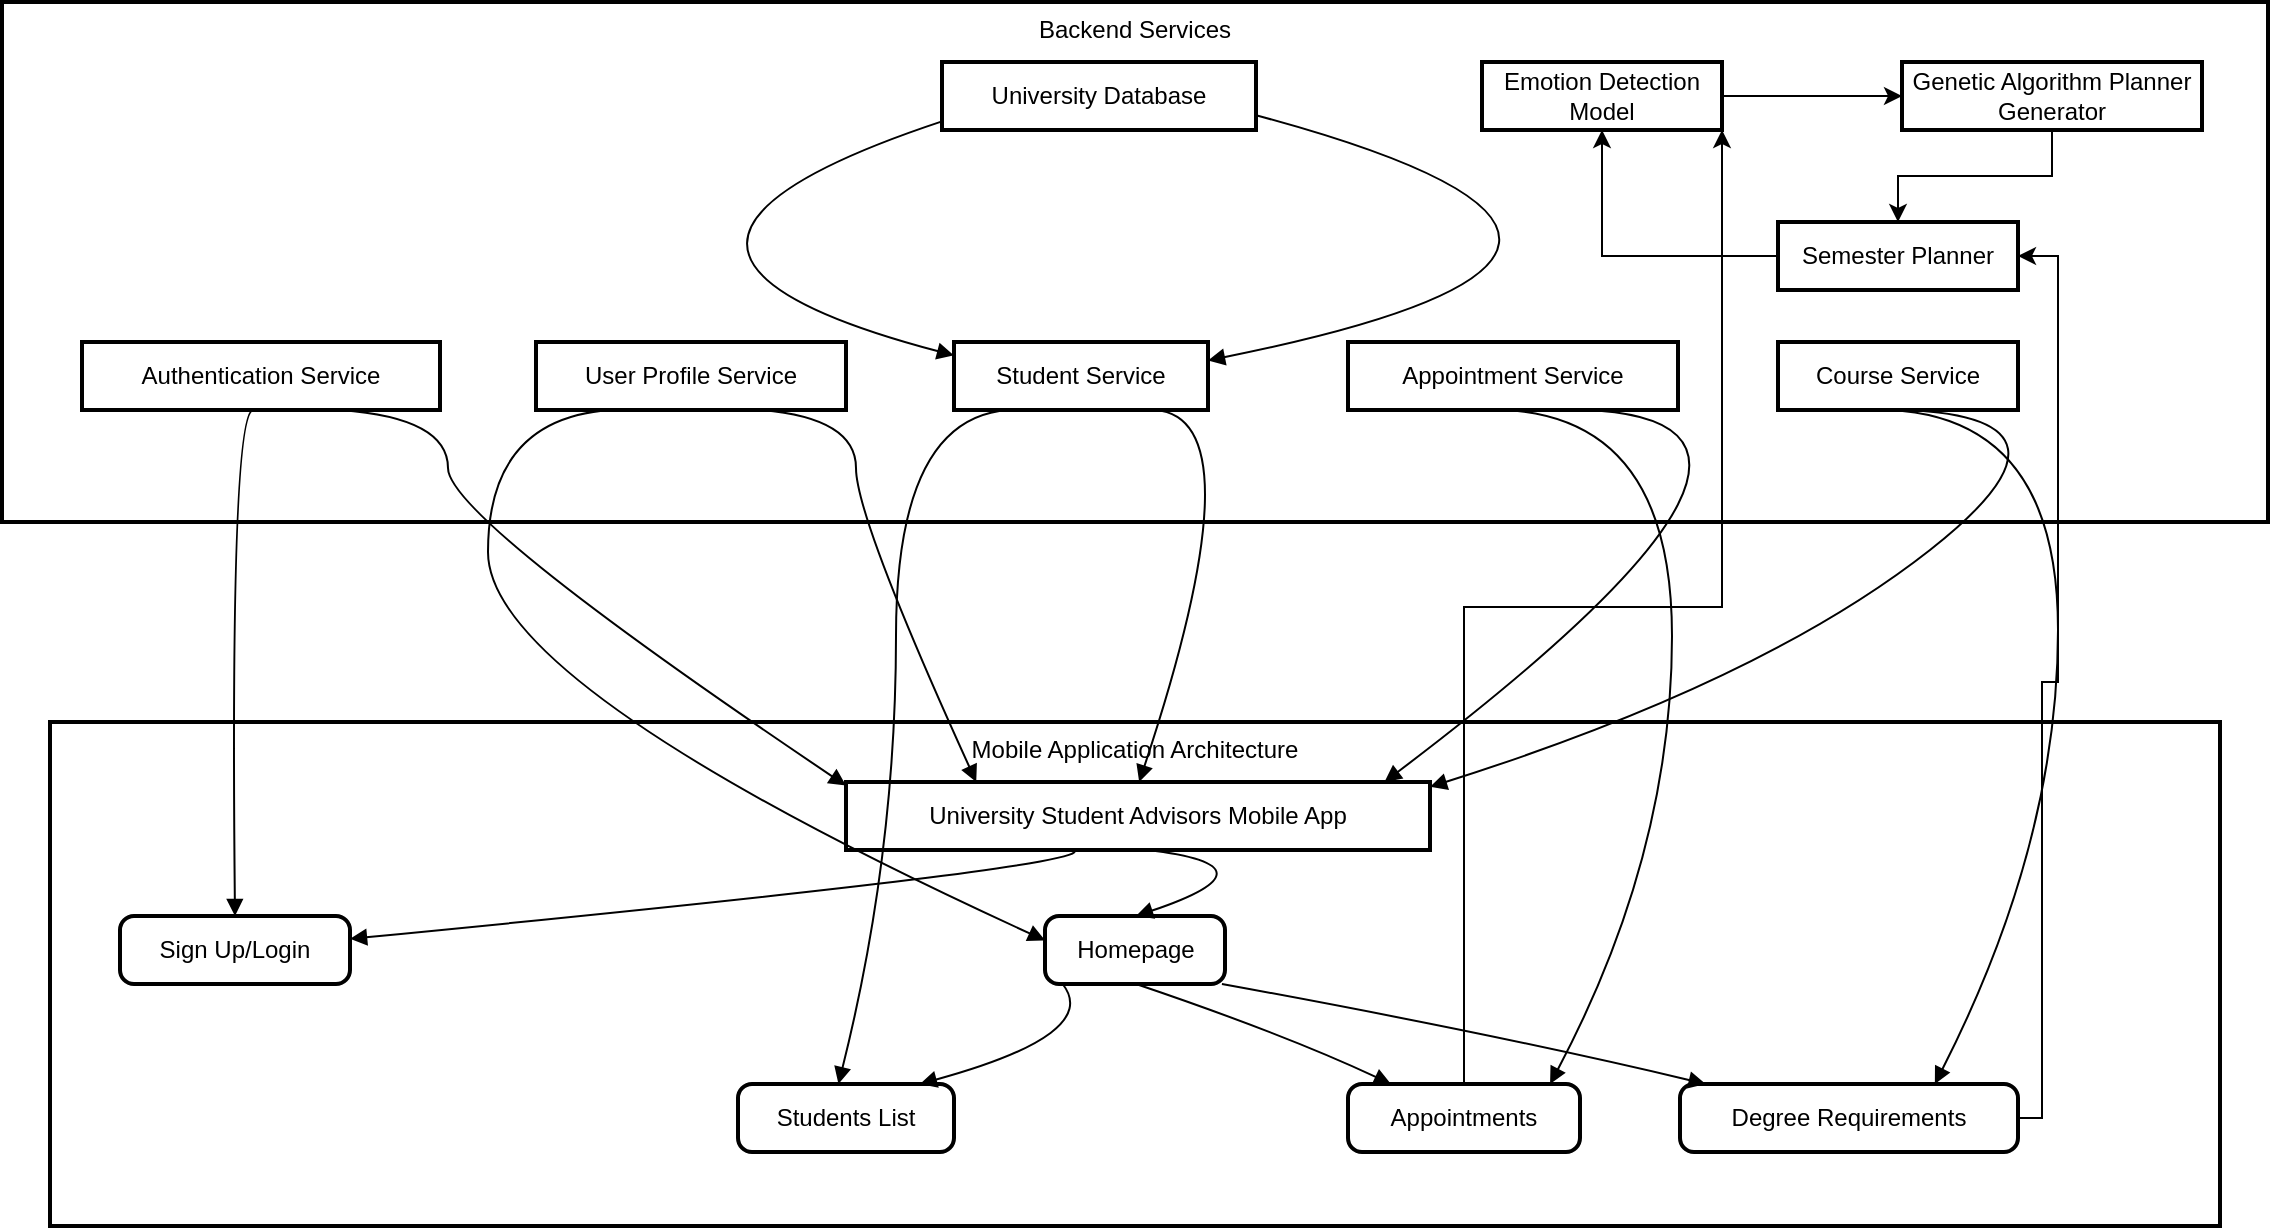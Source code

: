 <mxfile version="21.2.1" type="github">
  <diagram name="Page-1" id="tOs7ALOhLcPZ_gjZavUy">
    <mxGraphModel dx="4557" dy="5381" grid="1" gridSize="10" guides="1" tooltips="1" connect="1" arrows="1" fold="1" page="1" pageScale="1" pageWidth="3300" pageHeight="4681" math="0" shadow="0">
      <root>
        <mxCell id="0" />
        <mxCell id="1" parent="0" />
        <mxCell id="2" value="Backend Services" style="whiteSpace=wrap;strokeWidth=2;verticalAlign=top;" parent="1" vertex="1">
          <mxGeometry y="-40" width="1133" height="260" as="geometry" />
        </mxCell>
        <mxCell id="3" value="Authentication Service" style="whiteSpace=wrap;strokeWidth=2;" parent="1" vertex="1">
          <mxGeometry x="40" y="130" width="179" height="34" as="geometry" />
        </mxCell>
        <mxCell id="4" value="User Profile Service" style="whiteSpace=wrap;strokeWidth=2;" parent="1" vertex="1">
          <mxGeometry x="267" y="130" width="155" height="34" as="geometry" />
        </mxCell>
        <mxCell id="5" value="Student Service" style="whiteSpace=wrap;strokeWidth=2;" parent="1" vertex="1">
          <mxGeometry x="476" y="130" width="127" height="34" as="geometry" />
        </mxCell>
        <mxCell id="6" value="Appointment Service" style="whiteSpace=wrap;strokeWidth=2;" parent="1" vertex="1">
          <mxGeometry x="673" y="130" width="165" height="34" as="geometry" />
        </mxCell>
        <mxCell id="7" value="Course Service" style="whiteSpace=wrap;strokeWidth=2;" parent="1" vertex="1">
          <mxGeometry x="888" y="130" width="120" height="34" as="geometry" />
        </mxCell>
        <mxCell id="8" value="University Database" style="whiteSpace=wrap;strokeWidth=2;" parent="1" vertex="1">
          <mxGeometry x="470" y="-10" width="157" height="34" as="geometry" />
        </mxCell>
        <mxCell id="9" value="Mobile Application Architecture" style="whiteSpace=wrap;strokeWidth=2;verticalAlign=top;" parent="1" vertex="1">
          <mxGeometry x="24" y="320" width="1085" height="252" as="geometry" />
        </mxCell>
        <mxCell id="10" value="Sign Up/Login" style="rounded=1;absoluteArcSize=1;arcSize=14;whiteSpace=wrap;strokeWidth=2;" parent="1" vertex="1">
          <mxGeometry x="59" y="417" width="115" height="34" as="geometry" />
        </mxCell>
        <mxCell id="11" value="University Student Advisors Mobile App" style="whiteSpace=wrap;strokeWidth=2;" parent="1" vertex="1">
          <mxGeometry x="422" y="350" width="292" height="34" as="geometry" />
        </mxCell>
        <mxCell id="12" value="Homepage" style="rounded=1;absoluteArcSize=1;arcSize=14;whiteSpace=wrap;strokeWidth=2;" parent="1" vertex="1">
          <mxGeometry x="521.5" y="417" width="90" height="34" as="geometry" />
        </mxCell>
        <mxCell id="13" value="Students List" style="rounded=1;absoluteArcSize=1;arcSize=14;whiteSpace=wrap;strokeWidth=2;" parent="1" vertex="1">
          <mxGeometry x="368" y="501" width="108" height="34" as="geometry" />
        </mxCell>
        <mxCell id="pOIsdqZml-7EqBtGyB5R-36" style="edgeStyle=orthogonalEdgeStyle;rounded=0;orthogonalLoop=1;jettySize=auto;html=1;entryX=1;entryY=1;entryDx=0;entryDy=0;" edge="1" parent="1" source="14" target="pOIsdqZml-7EqBtGyB5R-34">
          <mxGeometry relative="1" as="geometry" />
        </mxCell>
        <mxCell id="14" value="Appointments" style="rounded=1;absoluteArcSize=1;arcSize=14;whiteSpace=wrap;strokeWidth=2;" parent="1" vertex="1">
          <mxGeometry x="673" y="501" width="116" height="34" as="geometry" />
        </mxCell>
        <mxCell id="pOIsdqZml-7EqBtGyB5R-33" style="edgeStyle=orthogonalEdgeStyle;rounded=0;orthogonalLoop=1;jettySize=auto;html=1;entryX=1;entryY=0.5;entryDx=0;entryDy=0;" edge="1" parent="1" source="15" target="pOIsdqZml-7EqBtGyB5R-32">
          <mxGeometry relative="1" as="geometry">
            <Array as="points">
              <mxPoint x="1020" y="518" />
              <mxPoint x="1020" y="300" />
              <mxPoint x="1028" y="300" />
              <mxPoint x="1028" y="87" />
            </Array>
          </mxGeometry>
        </mxCell>
        <mxCell id="15" value="Degree Requirements" style="rounded=1;absoluteArcSize=1;arcSize=14;whiteSpace=wrap;strokeWidth=2;" parent="1" vertex="1">
          <mxGeometry x="839" y="501" width="169" height="34" as="geometry" />
        </mxCell>
        <mxCell id="16" value="" style="curved=1;startArrow=none;endArrow=block;exitX=0.39;exitY=1;entryX=0.999;entryY=0.336;" parent="1" source="11" target="10" edge="1">
          <mxGeometry relative="1" as="geometry">
            <Array as="points">
              <mxPoint x="550" y="392" />
            </Array>
          </mxGeometry>
        </mxCell>
        <mxCell id="17" value="" style="curved=1;startArrow=none;endArrow=block;exitX=0.516;exitY=1;entryX=0.506;entryY=0;" parent="1" source="11" target="12" edge="1">
          <mxGeometry relative="1" as="geometry">
            <Array as="points">
              <mxPoint x="641" y="392" />
            </Array>
          </mxGeometry>
        </mxCell>
        <mxCell id="18" value="" style="curved=1;startArrow=none;endArrow=block;exitX=0.098;exitY=1;entryX=0.842;entryY=0;" parent="1" source="12" target="13" edge="1">
          <mxGeometry relative="1" as="geometry">
            <Array as="points">
              <mxPoint x="550" y="476" />
            </Array>
          </mxGeometry>
        </mxCell>
        <mxCell id="19" value="" style="curved=1;startArrow=none;endArrow=block;exitX=0.506;exitY=1;entryX=0.185;entryY=0;" parent="1" source="12" target="14" edge="1">
          <mxGeometry relative="1" as="geometry">
            <Array as="points">
              <mxPoint x="641" y="476" />
            </Array>
          </mxGeometry>
        </mxCell>
        <mxCell id="20" value="" style="curved=1;startArrow=none;endArrow=block;exitX=0.983;exitY=1;entryX=0.076;entryY=0;" parent="1" source="12" target="15" edge="1">
          <mxGeometry relative="1" as="geometry">
            <Array as="points">
              <mxPoint x="747" y="476" />
            </Array>
          </mxGeometry>
        </mxCell>
        <mxCell id="21" value="" style="curved=1;startArrow=none;endArrow=block;exitX=0.477;exitY=1;entryX=0.5;entryY=0;" parent="1" source="3" target="10" edge="1">
          <mxGeometry relative="1" as="geometry">
            <Array as="points">
              <mxPoint x="114" y="168" />
            </Array>
          </mxGeometry>
        </mxCell>
        <mxCell id="22" value="" style="curved=1;startArrow=none;endArrow=block;exitX=0.243;exitY=1;entryX=0.003;entryY=0.359;" parent="1" source="4" target="12" edge="1">
          <mxGeometry relative="1" as="geometry">
            <Array as="points">
              <mxPoint x="243" y="168" />
              <mxPoint x="243" y="302" />
            </Array>
          </mxGeometry>
        </mxCell>
        <mxCell id="23" value="" style="curved=1;startArrow=none;endArrow=block;exitX=0.214;exitY=1;entryX=0.465;entryY=0;" parent="1" source="5" target="13" edge="1">
          <mxGeometry relative="1" as="geometry">
            <Array as="points">
              <mxPoint x="447" y="168" />
              <mxPoint x="447" y="386" />
            </Array>
          </mxGeometry>
        </mxCell>
        <mxCell id="24" value="" style="curved=1;startArrow=none;endArrow=block;exitX=0.474;exitY=1;entryX=0.871;entryY=0;" parent="1" source="6" target="14" edge="1">
          <mxGeometry relative="1" as="geometry">
            <Array as="points">
              <mxPoint x="835" y="168" />
              <mxPoint x="835" y="386" />
            </Array>
          </mxGeometry>
        </mxCell>
        <mxCell id="25" value="" style="curved=1;startArrow=none;endArrow=block;exitX=0.465;exitY=1;entryX=0.754;entryY=0;" parent="1" source="7" target="15" edge="1">
          <mxGeometry relative="1" as="geometry">
            <Array as="points">
              <mxPoint x="1028" y="168" />
              <mxPoint x="1028" y="380" />
            </Array>
          </mxGeometry>
        </mxCell>
        <mxCell id="26" value="" style="curved=1;startArrow=none;endArrow=block;exitX=0.002;exitY=0.872;entryX=0.002;entryY=0.199;" parent="1" source="8" target="5" edge="1">
          <mxGeometry relative="1" as="geometry">
            <Array as="points">
              <mxPoint x="276" y="84" />
            </Array>
          </mxGeometry>
        </mxCell>
        <mxCell id="27" value="" style="curved=1;startArrow=none;endArrow=block;exitX=0.723;exitY=1;entryX=0.001;entryY=0.054;" parent="1" source="3" target="11" edge="1">
          <mxGeometry relative="1" as="geometry">
            <Array as="points">
              <mxPoint x="223" y="168" />
              <mxPoint x="223" y="218" />
            </Array>
          </mxGeometry>
        </mxCell>
        <mxCell id="28" value="" style="curved=1;startArrow=none;endArrow=block;exitX=0.725;exitY=1;entryX=0.223;entryY=0;" parent="1" source="4" target="11" edge="1">
          <mxGeometry relative="1" as="geometry">
            <Array as="points">
              <mxPoint x="427" y="168" />
              <mxPoint x="427" y="218" />
            </Array>
          </mxGeometry>
        </mxCell>
        <mxCell id="29" value="" style="curved=1;startArrow=none;endArrow=block;exitX=0.792;exitY=1;entryX=0.502;entryY=0;" parent="1" source="5" target="11" edge="1">
          <mxGeometry relative="1" as="geometry">
            <Array as="points">
              <mxPoint x="629" y="168" />
            </Array>
          </mxGeometry>
        </mxCell>
        <mxCell id="30" value="" style="curved=1;startArrow=none;endArrow=block;exitX=0.71;exitY=1;entryX=0.922;entryY=0;" parent="1" source="6" target="11" edge="1">
          <mxGeometry relative="1" as="geometry">
            <Array as="points">
              <mxPoint x="932" y="168" />
            </Array>
          </mxGeometry>
        </mxCell>
        <mxCell id="31" value="" style="curved=1;startArrow=none;endArrow=block;exitX=0.533;exitY=1;entryX=1.003;entryY=0.069;" parent="1" source="7" target="11" edge="1">
          <mxGeometry relative="1" as="geometry">
            <Array as="points">
              <mxPoint x="1048" y="168" />
              <mxPoint x="880" y="300" />
            </Array>
          </mxGeometry>
        </mxCell>
        <mxCell id="32" value="" style="curved=1;startArrow=none;endArrow=block;exitX=1.004;exitY=0.785;entryX=1.004;entryY=0.269;" parent="1" source="8" target="5" edge="1">
          <mxGeometry relative="1" as="geometry">
            <Array as="points">
              <mxPoint x="878" y="84" />
            </Array>
          </mxGeometry>
        </mxCell>
        <mxCell id="pOIsdqZml-7EqBtGyB5R-37" style="edgeStyle=orthogonalEdgeStyle;rounded=0;orthogonalLoop=1;jettySize=auto;html=1;" edge="1" parent="1" source="pOIsdqZml-7EqBtGyB5R-32" target="pOIsdqZml-7EqBtGyB5R-34">
          <mxGeometry relative="1" as="geometry" />
        </mxCell>
        <mxCell id="pOIsdqZml-7EqBtGyB5R-32" value="Semester Planner" style="whiteSpace=wrap;strokeWidth=2;" vertex="1" parent="1">
          <mxGeometry x="888" y="70" width="120" height="34" as="geometry" />
        </mxCell>
        <mxCell id="pOIsdqZml-7EqBtGyB5R-38" style="edgeStyle=orthogonalEdgeStyle;rounded=0;orthogonalLoop=1;jettySize=auto;html=1;" edge="1" parent="1" source="pOIsdqZml-7EqBtGyB5R-34" target="pOIsdqZml-7EqBtGyB5R-35">
          <mxGeometry relative="1" as="geometry" />
        </mxCell>
        <mxCell id="pOIsdqZml-7EqBtGyB5R-34" value="Emotion Detection&#xa;Model" style="whiteSpace=wrap;strokeWidth=2;" vertex="1" parent="1">
          <mxGeometry x="740" y="-10" width="120" height="34" as="geometry" />
        </mxCell>
        <mxCell id="pOIsdqZml-7EqBtGyB5R-39" style="edgeStyle=orthogonalEdgeStyle;rounded=0;orthogonalLoop=1;jettySize=auto;html=1;" edge="1" parent="1" source="pOIsdqZml-7EqBtGyB5R-35" target="pOIsdqZml-7EqBtGyB5R-32">
          <mxGeometry relative="1" as="geometry" />
        </mxCell>
        <mxCell id="pOIsdqZml-7EqBtGyB5R-35" value="Genetic Algorithm Planner Generator" style="whiteSpace=wrap;strokeWidth=2;" vertex="1" parent="1">
          <mxGeometry x="950" y="-10" width="150" height="34" as="geometry" />
        </mxCell>
      </root>
    </mxGraphModel>
  </diagram>
</mxfile>
